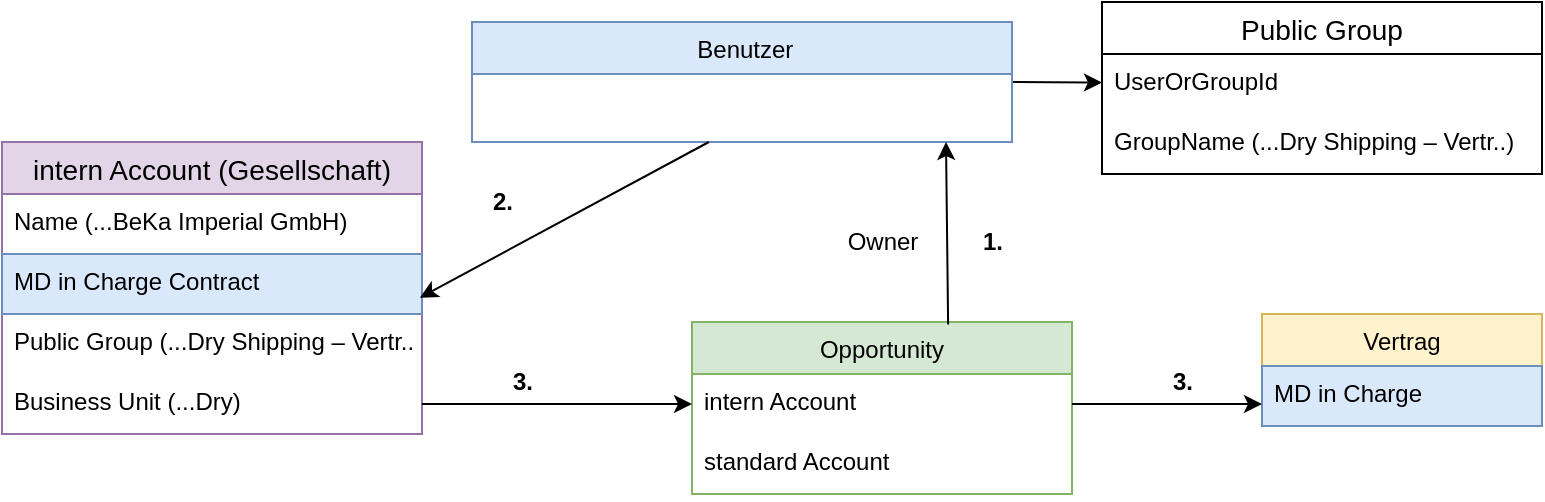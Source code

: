 <mxfile version="14.6.6" type="github">
  <diagram id="R2lEEEUBdFMjLlhIrx00" name="Page-1">
    <mxGraphModel dx="1479" dy="556" grid="1" gridSize="10" guides="1" tooltips="1" connect="1" arrows="1" fold="1" page="1" pageScale="1" pageWidth="850" pageHeight="1100" math="0" shadow="0" extFonts="Permanent Marker^https://fonts.googleapis.com/css?family=Permanent+Marker">
      <root>
        <mxCell id="0" />
        <mxCell id="1" parent="0" />
        <mxCell id="9vAqmkpcB-DJBMkywUiT-37" style="edgeStyle=none;rounded=0;orthogonalLoop=1;jettySize=auto;html=1;exitX=1;exitY=0.5;exitDx=0;exitDy=0;" edge="1" parent="1" source="2SBFcaYjBEaQ_yufKXcj-2" target="9vAqmkpcB-DJBMkywUiT-35">
          <mxGeometry relative="1" as="geometry" />
        </mxCell>
        <mxCell id="2SBFcaYjBEaQ_yufKXcj-2" value=" Benutzer" style="swimlane;fontStyle=0;childLayout=stackLayout;horizontal=1;startSize=26;horizontalStack=0;resizeParent=1;resizeParentMax=0;resizeLast=0;collapsible=1;marginBottom=0;fillColor=#dae8fc;strokeColor=#6c8ebf;" parent="1" vertex="1">
          <mxGeometry x="315" y="10" width="270" height="60" as="geometry" />
        </mxCell>
        <mxCell id="2SBFcaYjBEaQ_yufKXcj-7" value="Opportunity" style="swimlane;fontStyle=0;childLayout=stackLayout;horizontal=1;startSize=26;horizontalStack=0;resizeParent=1;resizeParentMax=0;resizeLast=0;collapsible=1;marginBottom=0;fillColor=#d5e8d4;strokeColor=#82b366;" parent="1" vertex="1">
          <mxGeometry x="425" y="160" width="190" height="86" as="geometry" />
        </mxCell>
        <mxCell id="9vAqmkpcB-DJBMkywUiT-10" value="intern Account" style="text;spacingLeft=4;spacingRight=4;overflow=hidden;rotatable=0;points=[[0,0.5],[1,0.5]];portConstraint=eastwest;fontSize=12;" vertex="1" parent="2SBFcaYjBEaQ_yufKXcj-7">
          <mxGeometry y="26" width="190" height="30" as="geometry" />
        </mxCell>
        <mxCell id="9vAqmkpcB-DJBMkywUiT-38" value="standard Account" style="text;spacingLeft=4;spacingRight=4;overflow=hidden;rotatable=0;points=[[0,0.5],[1,0.5]];portConstraint=eastwest;fontSize=12;" vertex="1" parent="2SBFcaYjBEaQ_yufKXcj-7">
          <mxGeometry y="56" width="190" height="30" as="geometry" />
        </mxCell>
        <mxCell id="2SBFcaYjBEaQ_yufKXcj-11" value="Vertrag" style="swimlane;fontStyle=0;childLayout=stackLayout;horizontal=1;startSize=26;horizontalStack=0;resizeParent=1;resizeParentMax=0;resizeLast=0;collapsible=1;marginBottom=0;fillColor=#fff2cc;strokeColor=#d6b656;" parent="1" vertex="1">
          <mxGeometry x="710" y="156" width="140" height="56" as="geometry" />
        </mxCell>
        <mxCell id="9vAqmkpcB-DJBMkywUiT-31" value="MD in Charge&#xa;" style="text;strokeColor=#6c8ebf;fillColor=#dae8fc;spacingLeft=4;spacingRight=4;overflow=hidden;rotatable=0;points=[[0,0.5],[1,0.5]];portConstraint=eastwest;fontSize=12;" vertex="1" parent="2SBFcaYjBEaQ_yufKXcj-11">
          <mxGeometry y="26" width="140" height="30" as="geometry" />
        </mxCell>
        <mxCell id="9vAqmkpcB-DJBMkywUiT-2" value="intern Account (Gesellschaft)" style="swimlane;fontStyle=0;childLayout=stackLayout;horizontal=1;startSize=26;horizontalStack=0;resizeParent=1;resizeParentMax=0;resizeLast=0;collapsible=1;marginBottom=0;align=center;fontSize=14;fillColor=#e1d5e7;strokeColor=#9673a6;" vertex="1" parent="1">
          <mxGeometry x="80" y="70" width="210" height="146" as="geometry" />
        </mxCell>
        <mxCell id="9vAqmkpcB-DJBMkywUiT-3" value="Name (...BeKa Imperial GmbH)" style="text;strokeColor=none;fillColor=none;spacingLeft=4;spacingRight=4;overflow=hidden;rotatable=0;points=[[0,0.5],[1,0.5]];portConstraint=eastwest;fontSize=12;" vertex="1" parent="9vAqmkpcB-DJBMkywUiT-2">
          <mxGeometry y="26" width="210" height="30" as="geometry" />
        </mxCell>
        <mxCell id="9vAqmkpcB-DJBMkywUiT-4" value="MD in Charge Contract" style="text;strokeColor=#6c8ebf;fillColor=#dae8fc;spacingLeft=4;spacingRight=4;overflow=hidden;rotatable=0;points=[[0,0.5],[1,0.5]];portConstraint=eastwest;fontSize=12;" vertex="1" parent="9vAqmkpcB-DJBMkywUiT-2">
          <mxGeometry y="56" width="210" height="30" as="geometry" />
        </mxCell>
        <mxCell id="9vAqmkpcB-DJBMkywUiT-6" value="Public Group (...Dry Shipping – Vertr..)" style="text;strokeColor=none;fillColor=none;spacingLeft=4;spacingRight=4;overflow=hidden;rotatable=0;points=[[0,0.5],[1,0.5]];portConstraint=eastwest;fontSize=12;" vertex="1" parent="9vAqmkpcB-DJBMkywUiT-2">
          <mxGeometry y="86" width="210" height="30" as="geometry" />
        </mxCell>
        <mxCell id="9vAqmkpcB-DJBMkywUiT-27" value="Business Unit (...Dry)" style="text;strokeColor=none;fillColor=none;spacingLeft=4;spacingRight=4;overflow=hidden;rotatable=0;points=[[0,0.5],[1,0.5]];portConstraint=eastwest;fontSize=12;" vertex="1" parent="9vAqmkpcB-DJBMkywUiT-2">
          <mxGeometry y="116" width="210" height="30" as="geometry" />
        </mxCell>
        <mxCell id="9vAqmkpcB-DJBMkywUiT-13" style="edgeStyle=orthogonalEdgeStyle;rounded=0;orthogonalLoop=1;jettySize=auto;html=1;exitX=1;exitY=0.5;exitDx=0;exitDy=0;" edge="1" parent="1" source="9vAqmkpcB-DJBMkywUiT-10" target="2SBFcaYjBEaQ_yufKXcj-11">
          <mxGeometry relative="1" as="geometry">
            <Array as="points">
              <mxPoint x="720" y="201" />
              <mxPoint x="720" y="201" />
            </Array>
          </mxGeometry>
        </mxCell>
        <mxCell id="9vAqmkpcB-DJBMkywUiT-20" style="edgeStyle=none;rounded=0;orthogonalLoop=1;jettySize=auto;html=1;exitX=0.674;exitY=0.015;exitDx=0;exitDy=0;exitPerimeter=0;" edge="1" parent="1" source="2SBFcaYjBEaQ_yufKXcj-7">
          <mxGeometry relative="1" as="geometry">
            <mxPoint x="552" y="70" as="targetPoint" />
          </mxGeometry>
        </mxCell>
        <mxCell id="9vAqmkpcB-DJBMkywUiT-21" style="edgeStyle=none;rounded=0;orthogonalLoop=1;jettySize=auto;html=1;entryX=0.995;entryY=0.728;entryDx=0;entryDy=0;entryPerimeter=0;" edge="1" parent="1" target="9vAqmkpcB-DJBMkywUiT-4">
          <mxGeometry relative="1" as="geometry">
            <mxPoint x="433.443" y="70" as="sourcePoint" />
          </mxGeometry>
        </mxCell>
        <mxCell id="9vAqmkpcB-DJBMkywUiT-23" value="1." style="text;html=1;align=center;verticalAlign=middle;resizable=0;points=[];autosize=1;strokeColor=none;fontStyle=1" vertex="1" parent="1">
          <mxGeometry x="560" y="110" width="30" height="20" as="geometry" />
        </mxCell>
        <mxCell id="9vAqmkpcB-DJBMkywUiT-24" value="2." style="text;html=1;align=center;verticalAlign=middle;resizable=0;points=[];autosize=1;strokeColor=none;fontStyle=1" vertex="1" parent="1">
          <mxGeometry x="315" y="90" width="30" height="20" as="geometry" />
        </mxCell>
        <mxCell id="9vAqmkpcB-DJBMkywUiT-25" value="3." style="text;html=1;align=center;verticalAlign=middle;resizable=0;points=[];autosize=1;strokeColor=none;fontStyle=1" vertex="1" parent="1">
          <mxGeometry x="655" y="180" width="30" height="20" as="geometry" />
        </mxCell>
        <mxCell id="9vAqmkpcB-DJBMkywUiT-28" style="edgeStyle=none;rounded=0;orthogonalLoop=1;jettySize=auto;html=1;exitX=1;exitY=0.5;exitDx=0;exitDy=0;entryX=0;entryY=0.5;entryDx=0;entryDy=0;" edge="1" parent="1" source="9vAqmkpcB-DJBMkywUiT-27" target="9vAqmkpcB-DJBMkywUiT-10">
          <mxGeometry relative="1" as="geometry" />
        </mxCell>
        <mxCell id="9vAqmkpcB-DJBMkywUiT-29" value="3." style="text;html=1;align=center;verticalAlign=middle;resizable=0;points=[];autosize=1;strokeColor=none;fontStyle=1" vertex="1" parent="1">
          <mxGeometry x="325" y="180" width="30" height="20" as="geometry" />
        </mxCell>
        <mxCell id="9vAqmkpcB-DJBMkywUiT-30" value="Owner" style="text;html=1;align=center;verticalAlign=middle;resizable=0;points=[];autosize=1;strokeColor=none;" vertex="1" parent="1">
          <mxGeometry x="495" y="110" width="50" height="20" as="geometry" />
        </mxCell>
        <mxCell id="9vAqmkpcB-DJBMkywUiT-32" value="Public Group" style="swimlane;fontStyle=0;childLayout=stackLayout;horizontal=1;startSize=26;horizontalStack=0;resizeParent=1;resizeParentMax=0;resizeLast=0;collapsible=1;marginBottom=0;align=center;fontSize=14;fillColor=none;" vertex="1" parent="1">
          <mxGeometry x="630" width="220" height="86" as="geometry" />
        </mxCell>
        <mxCell id="9vAqmkpcB-DJBMkywUiT-35" value="UserOrGroupId" style="text;strokeColor=none;fillColor=none;spacingLeft=4;spacingRight=4;overflow=hidden;rotatable=0;points=[[0,0.5],[1,0.5]];portConstraint=eastwest;fontSize=12;" vertex="1" parent="9vAqmkpcB-DJBMkywUiT-32">
          <mxGeometry y="26" width="220" height="30" as="geometry" />
        </mxCell>
        <mxCell id="9vAqmkpcB-DJBMkywUiT-39" value="GroupName (...Dry Shipping – Vertr..)" style="text;strokeColor=none;fillColor=none;spacingLeft=4;spacingRight=4;overflow=hidden;rotatable=0;points=[[0,0.5],[1,0.5]];portConstraint=eastwest;fontSize=12;" vertex="1" parent="9vAqmkpcB-DJBMkywUiT-32">
          <mxGeometry y="56" width="220" height="30" as="geometry" />
        </mxCell>
      </root>
    </mxGraphModel>
  </diagram>
</mxfile>
